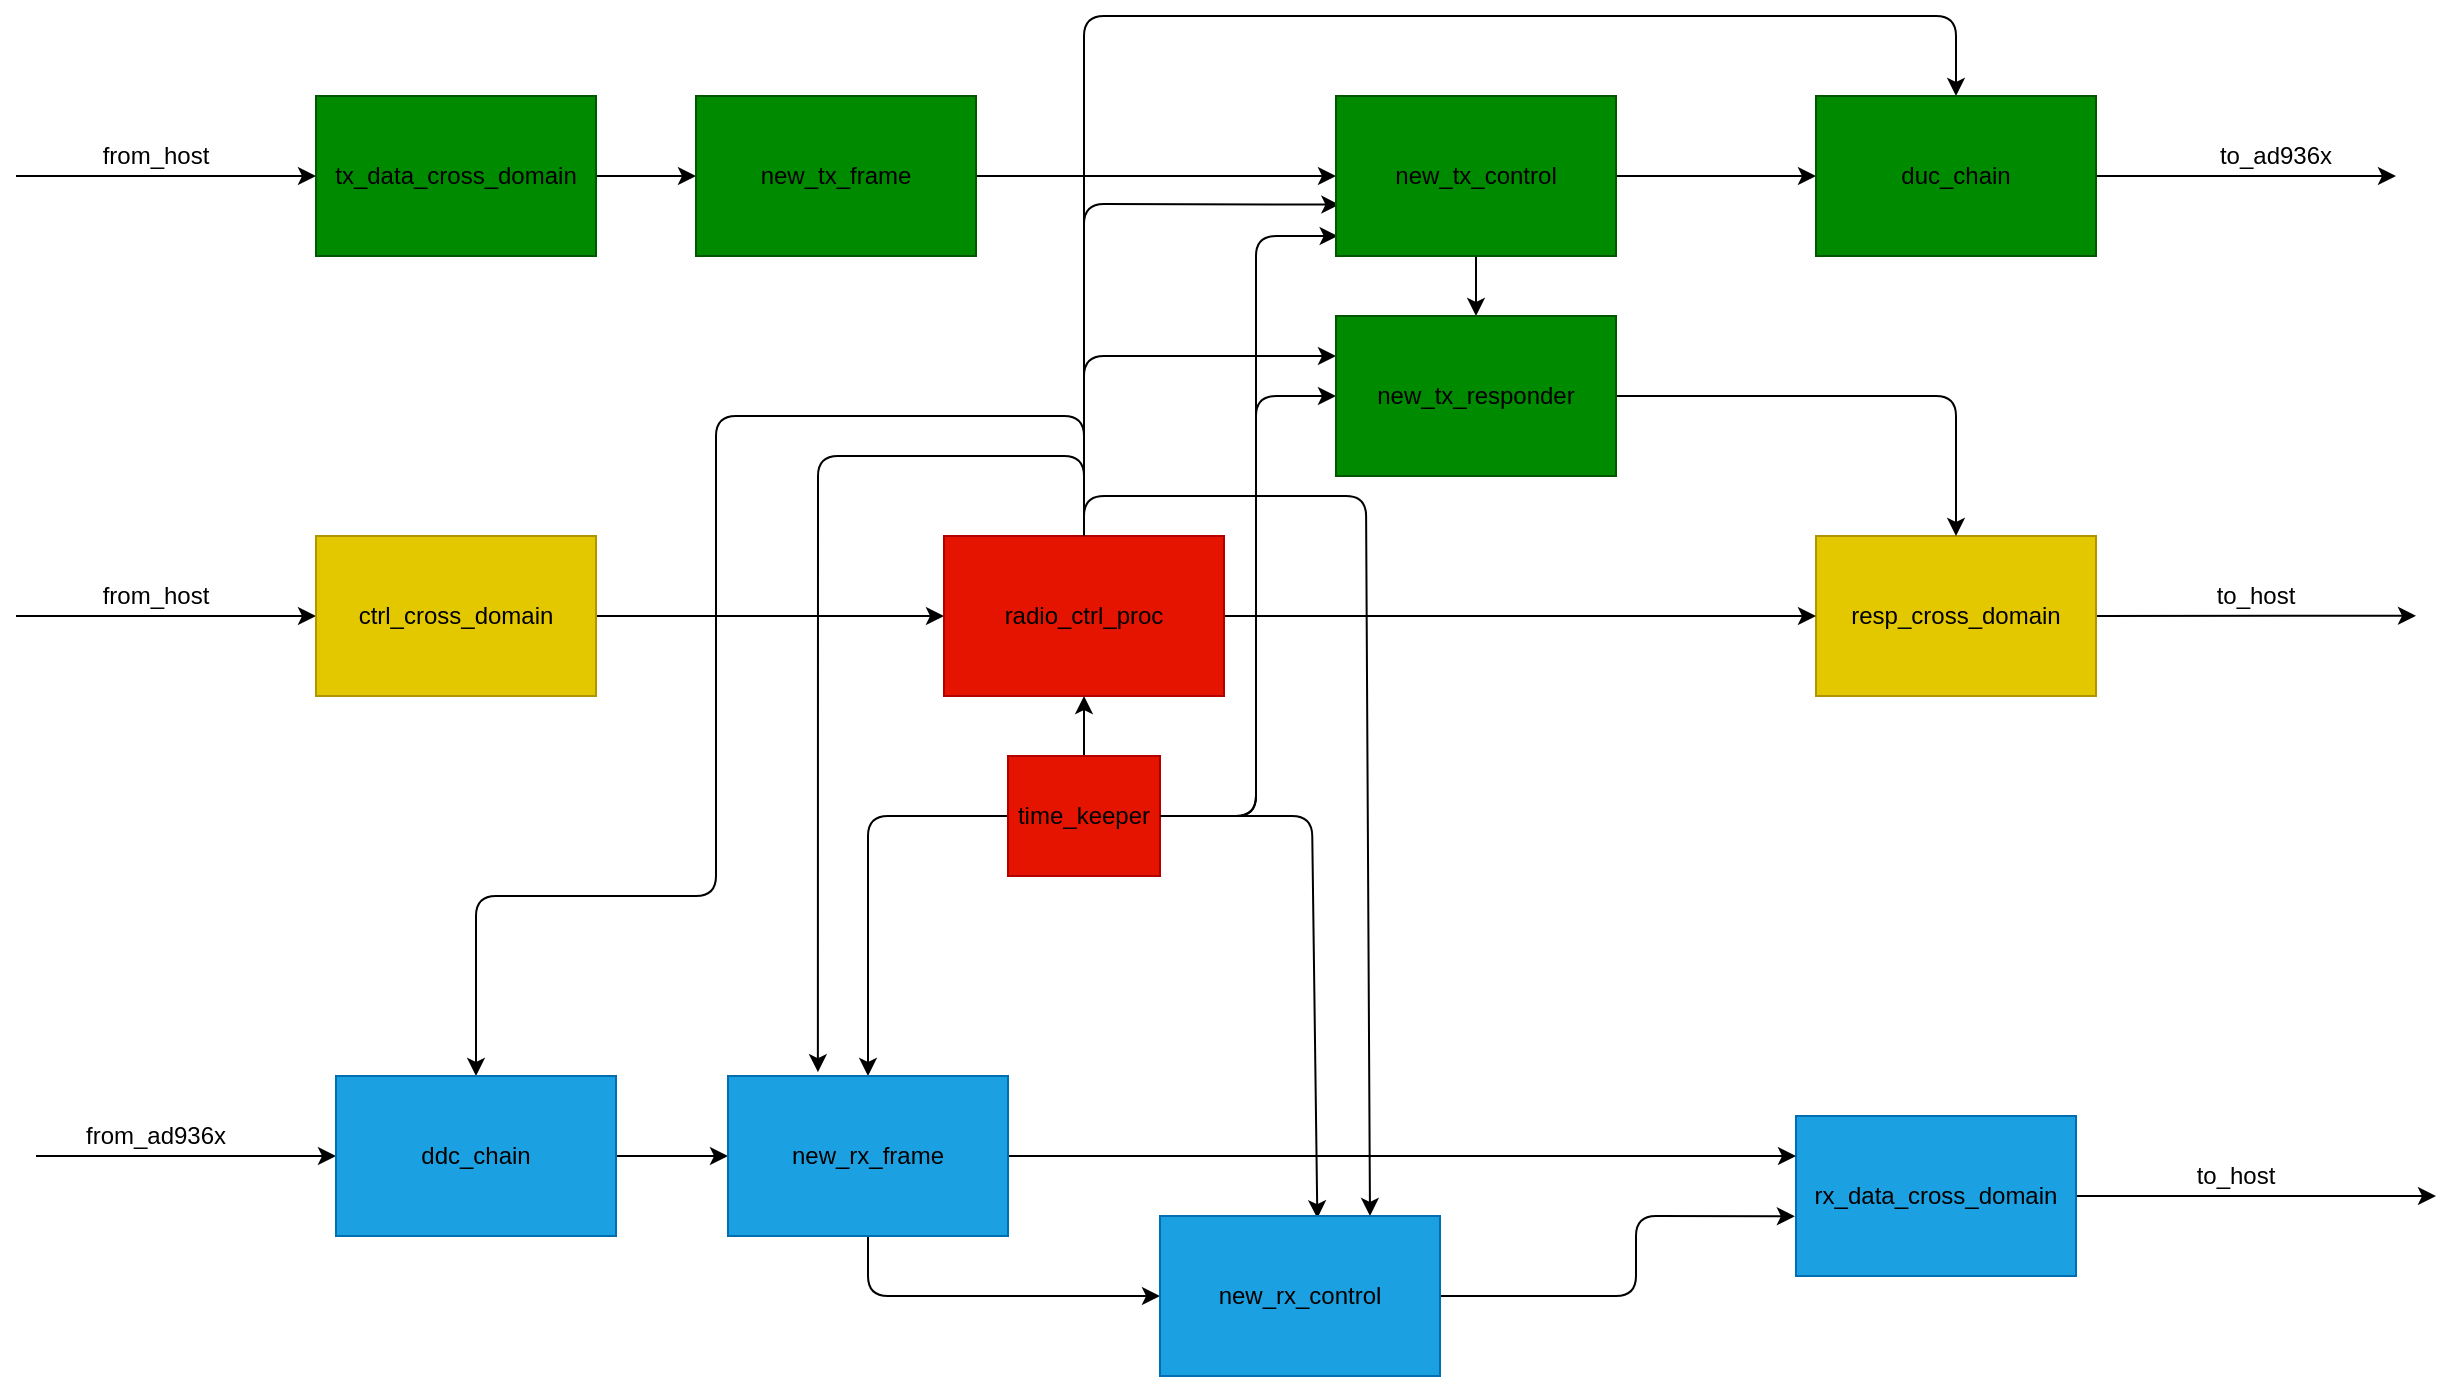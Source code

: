 <mxfile>
    <diagram id="0_5V9nrLgIfChU8DgvXY" name="第 1 页">
        <mxGraphModel dx="465" dy="1078" grid="1" gridSize="10" guides="1" tooltips="1" connect="1" arrows="1" fold="1" page="1" pageScale="1" pageWidth="827" pageHeight="1169" background="#ffffff" math="0" shadow="0">
            <root>
                <mxCell id="0"/>
                <mxCell id="1" parent="0"/>
                <mxCell id="8" style="edgeStyle=none;html=1;exitX=1;exitY=0.5;exitDx=0;exitDy=0;strokeColor=#000000;entryX=0;entryY=0.5;entryDx=0;entryDy=0;" edge="1" parent="1" source="2" target="7">
                    <mxGeometry relative="1" as="geometry">
                        <mxPoint x="500" y="520" as="targetPoint"/>
                    </mxGeometry>
                </mxCell>
                <mxCell id="45" value="" style="edgeStyle=none;html=1;strokeColor=#000000;" edge="1" parent="1" target="2">
                    <mxGeometry relative="1" as="geometry">
                        <mxPoint x="30" y="520" as="sourcePoint"/>
                    </mxGeometry>
                </mxCell>
                <mxCell id="2" value="&lt;font color=&quot;#000000&quot;&gt;ctrl_cross_domain&lt;/font&gt;" style="rounded=0;whiteSpace=wrap;html=1;strokeColor=#B09500;fillColor=#e3c800;fontColor=#000000;" vertex="1" parent="1">
                    <mxGeometry x="180" y="480" width="140" height="80" as="geometry"/>
                </mxCell>
                <mxCell id="21" style="edgeStyle=none;html=1;exitX=1;exitY=0.5;exitDx=0;exitDy=0;entryX=0;entryY=0.5;entryDx=0;entryDy=0;strokeColor=#000000;" edge="1" parent="1" source="4" target="12">
                    <mxGeometry relative="1" as="geometry"/>
                </mxCell>
                <mxCell id="43" value="" style="edgeStyle=none;html=1;strokeColor=#000000;" edge="1" parent="1" target="4">
                    <mxGeometry relative="1" as="geometry">
                        <mxPoint x="30" y="300" as="sourcePoint"/>
                    </mxGeometry>
                </mxCell>
                <mxCell id="4" value="&lt;font color=&quot;#000000&quot;&gt;tx_data_cross_domain&lt;/font&gt;" style="rounded=0;whiteSpace=wrap;html=1;strokeColor=#005700;fillColor=#008a00;fontColor=#ffffff;" vertex="1" parent="1">
                    <mxGeometry x="180" y="260" width="140" height="80" as="geometry"/>
                </mxCell>
                <mxCell id="27" style="edgeStyle=none;html=1;exitX=1;exitY=0.5;exitDx=0;exitDy=0;strokeColor=#000000;" edge="1" parent="1" source="5">
                    <mxGeometry relative="1" as="geometry">
                        <mxPoint x="1230" y="519.882" as="targetPoint"/>
                    </mxGeometry>
                </mxCell>
                <mxCell id="5" value="&lt;font color=&quot;#000000&quot;&gt;resp_cross_domain&lt;/font&gt;" style="rounded=0;whiteSpace=wrap;html=1;strokeColor=#B09500;fillColor=#e3c800;fontColor=#000000;" vertex="1" parent="1">
                    <mxGeometry x="930" y="480" width="140" height="80" as="geometry"/>
                </mxCell>
                <mxCell id="41" style="edgeStyle=none;html=1;exitX=1;exitY=0.5;exitDx=0;exitDy=0;strokeColor=#000000;" edge="1" parent="1" source="6">
                    <mxGeometry relative="1" as="geometry">
                        <mxPoint x="1240" y="810" as="targetPoint"/>
                    </mxGeometry>
                </mxCell>
                <mxCell id="6" value="&lt;font color=&quot;#000000&quot;&gt;rx_data_cross_domain&lt;/font&gt;" style="rounded=0;whiteSpace=wrap;html=1;strokeColor=#006EAF;fillColor=#1ba1e2;fontColor=#ffffff;" vertex="1" parent="1">
                    <mxGeometry x="920" y="770" width="140" height="80" as="geometry"/>
                </mxCell>
                <mxCell id="9" style="edgeStyle=none;html=1;exitX=1;exitY=0.5;exitDx=0;exitDy=0;entryX=0;entryY=0.5;entryDx=0;entryDy=0;strokeColor=#000000;" edge="1" parent="1" source="7" target="5">
                    <mxGeometry relative="1" as="geometry"/>
                </mxCell>
                <mxCell id="18" style="edgeStyle=none;html=1;exitX=0.5;exitY=0;exitDx=0;exitDy=0;entryX=0;entryY=0.25;entryDx=0;entryDy=0;strokeColor=#000000;" edge="1" parent="1" source="7" target="14">
                    <mxGeometry relative="1" as="geometry">
                        <Array as="points">
                            <mxPoint x="564" y="390"/>
                            <mxPoint x="640" y="390"/>
                        </Array>
                    </mxGeometry>
                </mxCell>
                <mxCell id="33" style="edgeStyle=none;html=1;entryX=0.321;entryY=-0.024;entryDx=0;entryDy=0;strokeColor=#000000;entryPerimeter=0;exitX=0.5;exitY=0;exitDx=0;exitDy=0;" edge="1" parent="1" source="7" target="30">
                    <mxGeometry relative="1" as="geometry">
                        <mxPoint x="560" y="390" as="sourcePoint"/>
                        <Array as="points">
                            <mxPoint x="564" y="440"/>
                            <mxPoint x="431" y="440"/>
                        </Array>
                    </mxGeometry>
                </mxCell>
                <mxCell id="34" style="edgeStyle=none;html=1;exitX=0.5;exitY=0;exitDx=0;exitDy=0;entryX=0.5;entryY=0;entryDx=0;entryDy=0;strokeColor=#000000;" edge="1" parent="1" source="7" target="29">
                    <mxGeometry relative="1" as="geometry">
                        <Array as="points">
                            <mxPoint x="564" y="420"/>
                            <mxPoint x="380" y="420"/>
                            <mxPoint x="380" y="660"/>
                            <mxPoint x="260" y="660"/>
                        </Array>
                    </mxGeometry>
                </mxCell>
                <mxCell id="37" style="edgeStyle=none;html=1;exitX=0.5;exitY=0;exitDx=0;exitDy=0;entryX=0.75;entryY=0;entryDx=0;entryDy=0;strokeColor=#000000;" edge="1" parent="1" source="7" target="35">
                    <mxGeometry relative="1" as="geometry">
                        <Array as="points">
                            <mxPoint x="564" y="460"/>
                            <mxPoint x="705" y="460"/>
                        </Array>
                    </mxGeometry>
                </mxCell>
                <mxCell id="7" value="&lt;font color=&quot;#000000&quot;&gt;radio_ctrl_proc&lt;/font&gt;" style="rounded=0;whiteSpace=wrap;html=1;strokeColor=#B20000;fillColor=#e51400;fontColor=#ffffff;" vertex="1" parent="1">
                    <mxGeometry x="494" y="480" width="140" height="80" as="geometry"/>
                </mxCell>
                <mxCell id="11" style="edgeStyle=none;html=1;exitX=0.5;exitY=0;exitDx=0;exitDy=0;entryX=0.5;entryY=1;entryDx=0;entryDy=0;strokeColor=#000000;" edge="1" parent="1" source="10" target="7">
                    <mxGeometry relative="1" as="geometry"/>
                </mxCell>
                <mxCell id="16" style="edgeStyle=none;html=1;exitX=1;exitY=0.5;exitDx=0;exitDy=0;entryX=0;entryY=0.5;entryDx=0;entryDy=0;strokeColor=#000000;" edge="1" parent="1" source="10" target="14">
                    <mxGeometry relative="1" as="geometry">
                        <Array as="points">
                            <mxPoint x="650" y="620"/>
                            <mxPoint x="650" y="410"/>
                        </Array>
                    </mxGeometry>
                </mxCell>
                <mxCell id="32" style="edgeStyle=none;html=1;exitX=0;exitY=0.5;exitDx=0;exitDy=0;strokeColor=#000000;entryX=0.5;entryY=0;entryDx=0;entryDy=0;" edge="1" parent="1" source="10" target="30">
                    <mxGeometry relative="1" as="geometry">
                        <Array as="points">
                            <mxPoint x="456" y="620"/>
                        </Array>
                    </mxGeometry>
                </mxCell>
                <mxCell id="36" style="edgeStyle=none;html=1;exitX=1;exitY=0.5;exitDx=0;exitDy=0;entryX=0.562;entryY=0.014;entryDx=0;entryDy=0;entryPerimeter=0;strokeColor=#000000;" edge="1" parent="1" source="10" target="35">
                    <mxGeometry relative="1" as="geometry">
                        <Array as="points">
                            <mxPoint x="678" y="620"/>
                        </Array>
                    </mxGeometry>
                </mxCell>
                <mxCell id="10" value="&lt;font color=&quot;#000000&quot;&gt;time_keeper&lt;/font&gt;" style="rounded=0;whiteSpace=wrap;html=1;strokeColor=#B20000;fillColor=#e51400;fontColor=#ffffff;" vertex="1" parent="1">
                    <mxGeometry x="526" y="590" width="76" height="60" as="geometry"/>
                </mxCell>
                <mxCell id="20" style="edgeStyle=none;html=1;exitX=1;exitY=0.5;exitDx=0;exitDy=0;entryX=0;entryY=0.5;entryDx=0;entryDy=0;strokeColor=#000000;" edge="1" parent="1" source="12" target="13">
                    <mxGeometry relative="1" as="geometry"/>
                </mxCell>
                <mxCell id="12" value="&lt;font color=&quot;#000000&quot;&gt;new_tx_frame&lt;/font&gt;" style="rounded=0;whiteSpace=wrap;html=1;strokeColor=#005700;fillColor=#008a00;fontColor=#ffffff;" vertex="1" parent="1">
                    <mxGeometry x="370" y="260" width="140" height="80" as="geometry"/>
                </mxCell>
                <mxCell id="15" style="edgeStyle=none;html=1;exitX=0.5;exitY=1;exitDx=0;exitDy=0;strokeColor=#000000;" edge="1" parent="1" source="13" target="14">
                    <mxGeometry relative="1" as="geometry"/>
                </mxCell>
                <mxCell id="19" style="edgeStyle=none;html=1;strokeColor=#000000;entryX=0.012;entryY=0.679;entryDx=0;entryDy=0;exitX=0.5;exitY=0;exitDx=0;exitDy=0;entryPerimeter=0;" edge="1" parent="1" source="7" target="13">
                    <mxGeometry relative="1" as="geometry">
                        <mxPoint x="640" y="390" as="sourcePoint"/>
                        <Array as="points">
                            <mxPoint x="564" y="314"/>
                        </Array>
                    </mxGeometry>
                </mxCell>
                <mxCell id="23" style="edgeStyle=none;html=1;exitX=1;exitY=0.5;exitDx=0;exitDy=0;entryX=0;entryY=0.5;entryDx=0;entryDy=0;strokeColor=#000000;" edge="1" parent="1" source="13" target="22">
                    <mxGeometry relative="1" as="geometry"/>
                </mxCell>
                <mxCell id="28" style="edgeStyle=none;html=1;exitX=1;exitY=0.5;exitDx=0;exitDy=0;entryX=0.006;entryY=0.875;entryDx=0;entryDy=0;strokeColor=#000000;entryPerimeter=0;" edge="1" parent="1" source="10" target="13">
                    <mxGeometry relative="1" as="geometry">
                        <Array as="points">
                            <mxPoint x="650" y="620"/>
                            <mxPoint x="650" y="330"/>
                        </Array>
                    </mxGeometry>
                </mxCell>
                <mxCell id="13" value="&lt;font color=&quot;#000000&quot;&gt;new_tx_control&lt;/font&gt;" style="rounded=0;whiteSpace=wrap;html=1;strokeColor=#005700;fillColor=#008a00;fontColor=#ffffff;" vertex="1" parent="1">
                    <mxGeometry x="690" y="260" width="140" height="80" as="geometry"/>
                </mxCell>
                <mxCell id="17" style="edgeStyle=none;html=1;exitX=1;exitY=0.5;exitDx=0;exitDy=0;entryX=0.5;entryY=0;entryDx=0;entryDy=0;strokeColor=#000000;" edge="1" parent="1" source="14" target="5">
                    <mxGeometry relative="1" as="geometry">
                        <Array as="points">
                            <mxPoint x="1000" y="410"/>
                        </Array>
                    </mxGeometry>
                </mxCell>
                <mxCell id="14" value="&lt;font color=&quot;#000000&quot;&gt;new_tx_responder&lt;/font&gt;" style="rounded=0;whiteSpace=wrap;html=1;strokeColor=#005700;fillColor=#008a00;fontColor=#ffffff;" vertex="1" parent="1">
                    <mxGeometry x="690" y="370" width="140" height="80" as="geometry"/>
                </mxCell>
                <mxCell id="24" style="edgeStyle=none;html=1;exitX=0.5;exitY=0;exitDx=0;exitDy=0;entryX=0.5;entryY=0;entryDx=0;entryDy=0;strokeColor=#000000;" edge="1" parent="1" source="7" target="22">
                    <mxGeometry relative="1" as="geometry">
                        <Array as="points">
                            <mxPoint x="564" y="440"/>
                            <mxPoint x="564" y="220"/>
                            <mxPoint x="1000" y="220"/>
                        </Array>
                    </mxGeometry>
                </mxCell>
                <mxCell id="26" value="" style="edgeStyle=none;html=1;strokeColor=#000000;" edge="1" parent="1" source="22">
                    <mxGeometry relative="1" as="geometry">
                        <mxPoint x="1220" y="300" as="targetPoint"/>
                    </mxGeometry>
                </mxCell>
                <mxCell id="22" value="&lt;font color=&quot;#000000&quot;&gt;duc_chain&lt;/font&gt;" style="rounded=0;whiteSpace=wrap;html=1;strokeColor=#005700;fillColor=#008a00;fontColor=#ffffff;" vertex="1" parent="1">
                    <mxGeometry x="930" y="260" width="140" height="80" as="geometry"/>
                </mxCell>
                <mxCell id="31" style="edgeStyle=none;html=1;exitX=1;exitY=0.5;exitDx=0;exitDy=0;entryX=0;entryY=0.5;entryDx=0;entryDy=0;strokeColor=#000000;" edge="1" parent="1" source="29" target="30">
                    <mxGeometry relative="1" as="geometry"/>
                </mxCell>
                <mxCell id="47" value="" style="edgeStyle=none;html=1;strokeColor=#000000;" edge="1" parent="1" target="29">
                    <mxGeometry relative="1" as="geometry">
                        <mxPoint x="40" y="790" as="sourcePoint"/>
                    </mxGeometry>
                </mxCell>
                <mxCell id="29" value="&lt;font color=&quot;#000000&quot;&gt;ddc_chain&lt;/font&gt;" style="rounded=0;whiteSpace=wrap;html=1;strokeColor=#006EAF;fillColor=#1ba1e2;fontColor=#ffffff;" vertex="1" parent="1">
                    <mxGeometry x="190" y="750" width="140" height="80" as="geometry"/>
                </mxCell>
                <mxCell id="38" style="edgeStyle=none;html=1;exitX=0.5;exitY=1;exitDx=0;exitDy=0;strokeColor=#000000;" edge="1" parent="1" source="30" target="35">
                    <mxGeometry relative="1" as="geometry">
                        <Array as="points">
                            <mxPoint x="456" y="860"/>
                        </Array>
                    </mxGeometry>
                </mxCell>
                <mxCell id="39" style="edgeStyle=none;html=1;exitX=1;exitY=0.5;exitDx=0;exitDy=0;entryX=0;entryY=0.25;entryDx=0;entryDy=0;strokeColor=#000000;" edge="1" parent="1" source="30" target="6">
                    <mxGeometry relative="1" as="geometry">
                        <Array as="points">
                            <mxPoint x="610" y="790"/>
                            <mxPoint x="720" y="790"/>
                            <mxPoint x="830" y="790"/>
                        </Array>
                    </mxGeometry>
                </mxCell>
                <mxCell id="30" value="&lt;font color=&quot;#000000&quot;&gt;new_rx_frame&lt;/font&gt;" style="rounded=0;whiteSpace=wrap;html=1;strokeColor=#006EAF;fillColor=#1ba1e2;fontColor=#ffffff;" vertex="1" parent="1">
                    <mxGeometry x="386" y="750" width="140" height="80" as="geometry"/>
                </mxCell>
                <mxCell id="40" style="edgeStyle=none;html=1;exitX=1;exitY=0.5;exitDx=0;exitDy=0;entryX=-0.004;entryY=0.627;entryDx=0;entryDy=0;strokeColor=#000000;entryPerimeter=0;" edge="1" parent="1" source="35" target="6">
                    <mxGeometry relative="1" as="geometry">
                        <Array as="points">
                            <mxPoint x="780" y="860"/>
                            <mxPoint x="840" y="860"/>
                            <mxPoint x="840" y="820"/>
                        </Array>
                    </mxGeometry>
                </mxCell>
                <mxCell id="35" value="&lt;font color=&quot;#000000&quot;&gt;new_rx_control&lt;/font&gt;" style="rounded=0;whiteSpace=wrap;html=1;strokeColor=#006EAF;fillColor=#1ba1e2;fontColor=#ffffff;" vertex="1" parent="1">
                    <mxGeometry x="602" y="820" width="140" height="80" as="geometry"/>
                </mxCell>
                <mxCell id="48" value="&lt;font color=&quot;#000000&quot;&gt;from_host&lt;/font&gt;" style="text;html=1;strokeColor=none;fillColor=none;align=center;verticalAlign=middle;whiteSpace=wrap;rounded=0;" vertex="1" parent="1">
                    <mxGeometry x="80" y="280" width="40" height="20" as="geometry"/>
                </mxCell>
                <mxCell id="49" value="&lt;font color=&quot;#000000&quot;&gt;from_host&lt;/font&gt;" style="text;html=1;strokeColor=none;fillColor=none;align=center;verticalAlign=middle;whiteSpace=wrap;rounded=0;" vertex="1" parent="1">
                    <mxGeometry x="80" y="500" width="40" height="20" as="geometry"/>
                </mxCell>
                <mxCell id="50" value="&lt;font color=&quot;#000000&quot;&gt;from_ad936x&lt;/font&gt;" style="text;html=1;strokeColor=none;fillColor=none;align=center;verticalAlign=middle;whiteSpace=wrap;rounded=0;" vertex="1" parent="1">
                    <mxGeometry x="80" y="770" width="40" height="20" as="geometry"/>
                </mxCell>
                <mxCell id="51" value="&lt;font color=&quot;#000000&quot;&gt;to_ad936x&lt;/font&gt;" style="text;html=1;strokeColor=none;fillColor=none;align=center;verticalAlign=middle;whiteSpace=wrap;rounded=0;" vertex="1" parent="1">
                    <mxGeometry x="1140" y="280" width="40" height="20" as="geometry"/>
                </mxCell>
                <mxCell id="52" value="&lt;font color=&quot;#000000&quot;&gt;to_host&lt;/font&gt;" style="text;html=1;strokeColor=none;fillColor=none;align=center;verticalAlign=middle;whiteSpace=wrap;rounded=0;" vertex="1" parent="1">
                    <mxGeometry x="1130" y="490" width="40" height="40" as="geometry"/>
                </mxCell>
                <mxCell id="53" value="&lt;font color=&quot;#000000&quot;&gt;to_host&lt;/font&gt;" style="text;html=1;strokeColor=none;fillColor=none;align=center;verticalAlign=middle;whiteSpace=wrap;rounded=0;" vertex="1" parent="1">
                    <mxGeometry x="1120" y="780" width="40" height="40" as="geometry"/>
                </mxCell>
            </root>
        </mxGraphModel>
    </diagram>
</mxfile>